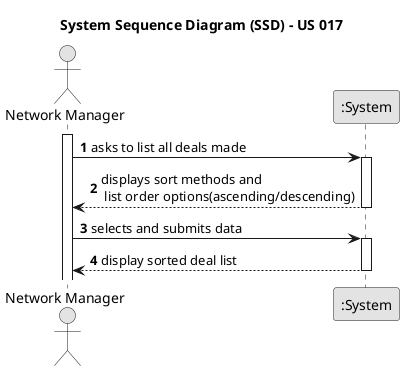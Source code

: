 @startuml
skinparam monochrome true
skinparam packageStyle rectangle
skinparam shadowing false

title System Sequence Diagram (SSD) - US 017

autonumber

actor "Network Manager" as NetworkManager
participant ":System" as System

activate NetworkManager

    NetworkManager -> System : asks to list all deals made
    activate System

    System --> NetworkManager : displays sort methods and \n list order options(ascending/descending)
    deactivate System

    NetworkManager -> System : selects and submits data
        activate System

        System --> NetworkManager : display sorted deal list
        deactivate System

@enduml